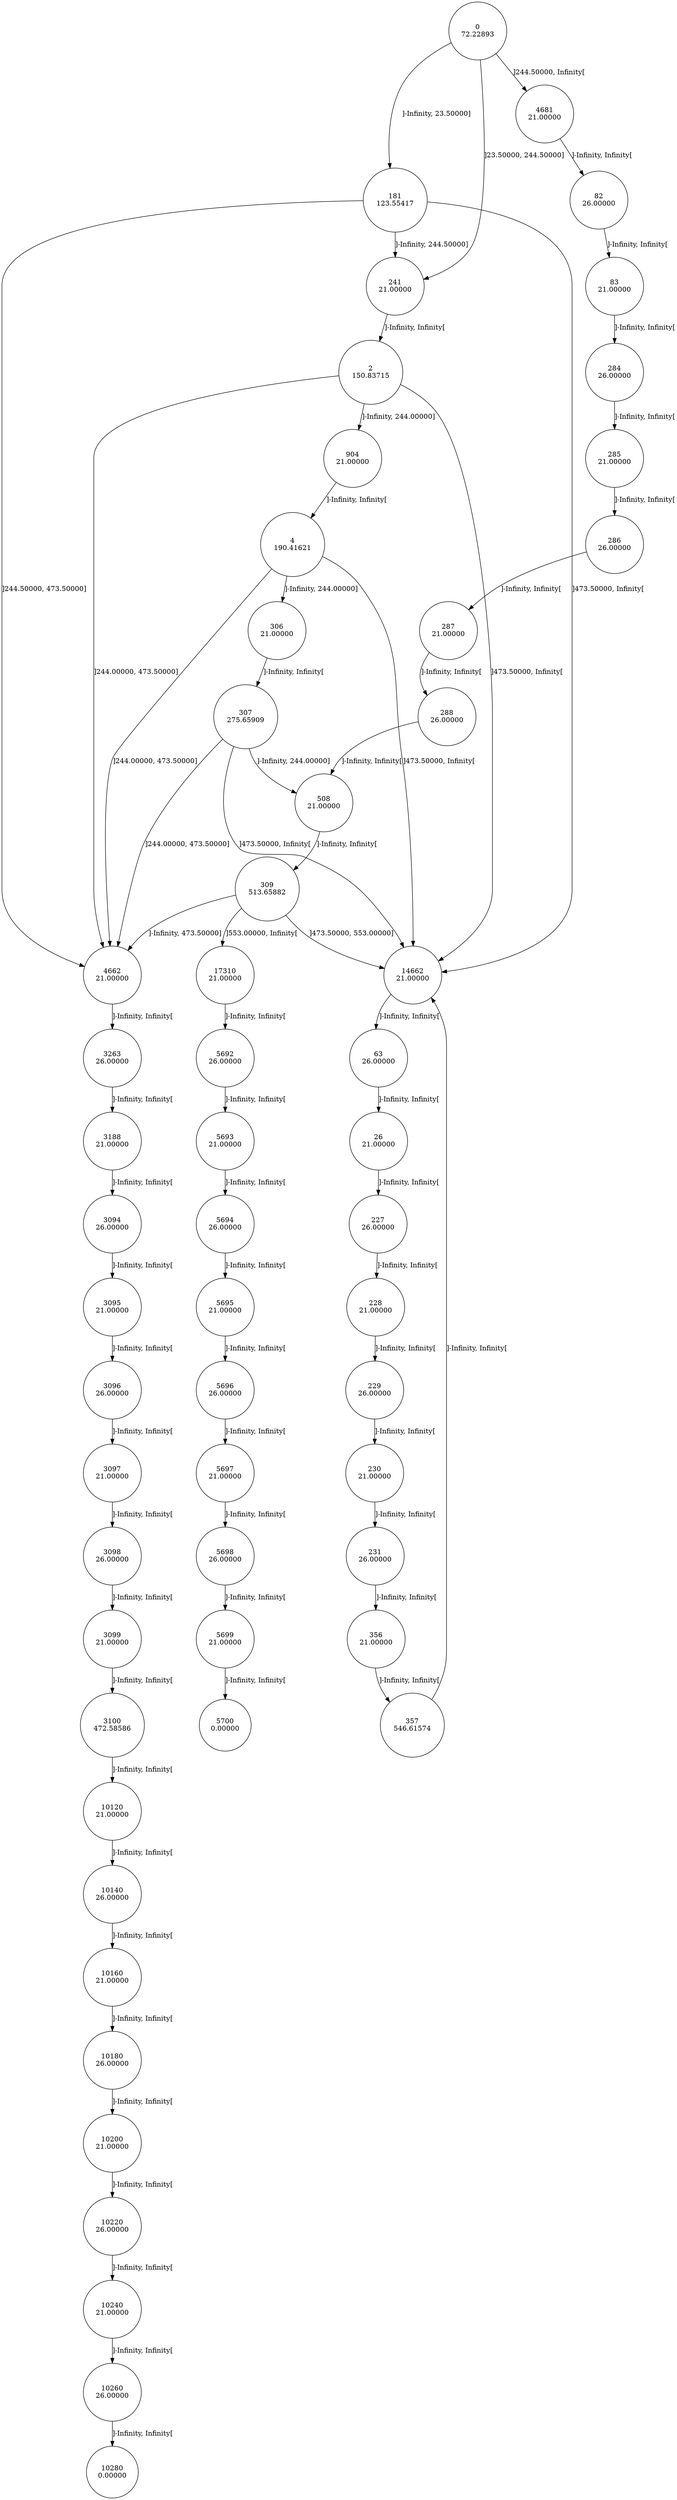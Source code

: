 digraph DFA {
0 [shape=circle, label="0\n72.22893"];
	0 -> 181 [label="]-Infinity, 23.50000]"];
	0 -> 241 [label="]23.50000, 244.50000]"];
	0 -> 4681 [label="]244.50000, Infinity["];
4681 [shape=circle, label="4681\n21.00000"];
	4681 -> 82 [label="]-Infinity, Infinity["];
82 [shape=circle, label="82\n26.00000"];
	82 -> 83 [label="]-Infinity, Infinity["];
83 [shape=circle, label="83\n21.00000"];
	83 -> 284 [label="]-Infinity, Infinity["];
284 [shape=circle, label="284\n26.00000"];
	284 -> 285 [label="]-Infinity, Infinity["];
285 [shape=circle, label="285\n21.00000"];
	285 -> 286 [label="]-Infinity, Infinity["];
286 [shape=circle, label="286\n26.00000"];
	286 -> 287 [label="]-Infinity, Infinity["];
287 [shape=circle, label="287\n21.00000"];
	287 -> 288 [label="]-Infinity, Infinity["];
288 [shape=circle, label="288\n26.00000"];
	288 -> 508 [label="]-Infinity, Infinity["];
508 [shape=circle, label="508\n21.00000"];
	508 -> 309 [label="]-Infinity, Infinity["];
309 [shape=circle, label="309\n513.65882"];
	309 -> 4662 [label="]-Infinity, 473.50000]"];
	309 -> 14662 [label="]473.50000, 553.00000]"];
	309 -> 17310 [label="]553.00000, Infinity["];
17310 [shape=circle, label="17310\n21.00000"];
	17310 -> 5692 [label="]-Infinity, Infinity["];
5692 [shape=circle, label="5692\n26.00000"];
	5692 -> 5693 [label="]-Infinity, Infinity["];
5693 [shape=circle, label="5693\n21.00000"];
	5693 -> 5694 [label="]-Infinity, Infinity["];
5694 [shape=circle, label="5694\n26.00000"];
	5694 -> 5695 [label="]-Infinity, Infinity["];
5695 [shape=circle, label="5695\n21.00000"];
	5695 -> 5696 [label="]-Infinity, Infinity["];
5696 [shape=circle, label="5696\n26.00000"];
	5696 -> 5697 [label="]-Infinity, Infinity["];
5697 [shape=circle, label="5697\n21.00000"];
	5697 -> 5698 [label="]-Infinity, Infinity["];
5698 [shape=circle, label="5698\n26.00000"];
	5698 -> 5699 [label="]-Infinity, Infinity["];
5699 [shape=circle, label="5699\n21.00000"];
	5699 -> 5700 [label="]-Infinity, Infinity["];
5700 [shape=circle, label="5700\n0.00000"];
14662 [shape=circle, label="14662\n21.00000"];
	14662 -> 63 [label="]-Infinity, Infinity["];
63 [shape=circle, label="63\n26.00000"];
	63 -> 26 [label="]-Infinity, Infinity["];
26 [shape=circle, label="26\n21.00000"];
	26 -> 227 [label="]-Infinity, Infinity["];
227 [shape=circle, label="227\n26.00000"];
	227 -> 228 [label="]-Infinity, Infinity["];
228 [shape=circle, label="228\n21.00000"];
	228 -> 229 [label="]-Infinity, Infinity["];
229 [shape=circle, label="229\n26.00000"];
	229 -> 230 [label="]-Infinity, Infinity["];
230 [shape=circle, label="230\n21.00000"];
	230 -> 231 [label="]-Infinity, Infinity["];
231 [shape=circle, label="231\n26.00000"];
	231 -> 356 [label="]-Infinity, Infinity["];
356 [shape=circle, label="356\n21.00000"];
	356 -> 357 [label="]-Infinity, Infinity["];
357 [shape=circle, label="357\n546.61574"];
	357 -> 14662 [label="]-Infinity, Infinity["];
4662 [shape=circle, label="4662\n21.00000"];
	4662 -> 3263 [label="]-Infinity, Infinity["];
3263 [shape=circle, label="3263\n26.00000"];
	3263 -> 3188 [label="]-Infinity, Infinity["];
3188 [shape=circle, label="3188\n21.00000"];
	3188 -> 3094 [label="]-Infinity, Infinity["];
3094 [shape=circle, label="3094\n26.00000"];
	3094 -> 3095 [label="]-Infinity, Infinity["];
3095 [shape=circle, label="3095\n21.00000"];
	3095 -> 3096 [label="]-Infinity, Infinity["];
3096 [shape=circle, label="3096\n26.00000"];
	3096 -> 3097 [label="]-Infinity, Infinity["];
3097 [shape=circle, label="3097\n21.00000"];
	3097 -> 3098 [label="]-Infinity, Infinity["];
3098 [shape=circle, label="3098\n26.00000"];
	3098 -> 3099 [label="]-Infinity, Infinity["];
3099 [shape=circle, label="3099\n21.00000"];
	3099 -> 3100 [label="]-Infinity, Infinity["];
3100 [shape=circle, label="3100\n472.58586"];
	3100 -> 10120 [label="]-Infinity, Infinity["];
10120 [shape=circle, label="10120\n21.00000"];
	10120 -> 10140 [label="]-Infinity, Infinity["];
10140 [shape=circle, label="10140\n26.00000"];
	10140 -> 10160 [label="]-Infinity, Infinity["];
10160 [shape=circle, label="10160\n21.00000"];
	10160 -> 10180 [label="]-Infinity, Infinity["];
10180 [shape=circle, label="10180\n26.00000"];
	10180 -> 10200 [label="]-Infinity, Infinity["];
10200 [shape=circle, label="10200\n21.00000"];
	10200 -> 10220 [label="]-Infinity, Infinity["];
10220 [shape=circle, label="10220\n26.00000"];
	10220 -> 10240 [label="]-Infinity, Infinity["];
10240 [shape=circle, label="10240\n21.00000"];
	10240 -> 10260 [label="]-Infinity, Infinity["];
10260 [shape=circle, label="10260\n26.00000"];
	10260 -> 10280 [label="]-Infinity, Infinity["];
10280 [shape=circle, label="10280\n0.00000"];
241 [shape=circle, label="241\n21.00000"];
	241 -> 2 [label="]-Infinity, Infinity["];
2 [shape=circle, label="2\n150.83715"];
	2 -> 904 [label="]-Infinity, 244.00000]"];
	2 -> 4662 [label="]244.00000, 473.50000]"];
	2 -> 14662 [label="]473.50000, Infinity["];
904 [shape=circle, label="904\n21.00000"];
	904 -> 4 [label="]-Infinity, Infinity["];
4 [shape=circle, label="4\n190.41621"];
	4 -> 306 [label="]-Infinity, 244.00000]"];
	4 -> 4662 [label="]244.00000, 473.50000]"];
	4 -> 14662 [label="]473.50000, Infinity["];
306 [shape=circle, label="306\n21.00000"];
	306 -> 307 [label="]-Infinity, Infinity["];
307 [shape=circle, label="307\n275.65909"];
	307 -> 508 [label="]-Infinity, 244.00000]"];
	307 -> 4662 [label="]244.00000, 473.50000]"];
	307 -> 14662 [label="]473.50000, Infinity["];
181 [shape=circle, label="181\n123.55417"];
	181 -> 241 [label="]-Infinity, 244.50000]"];
	181 -> 4662 [label="]244.50000, 473.50000]"];
	181 -> 14662 [label="]473.50000, Infinity["];
}